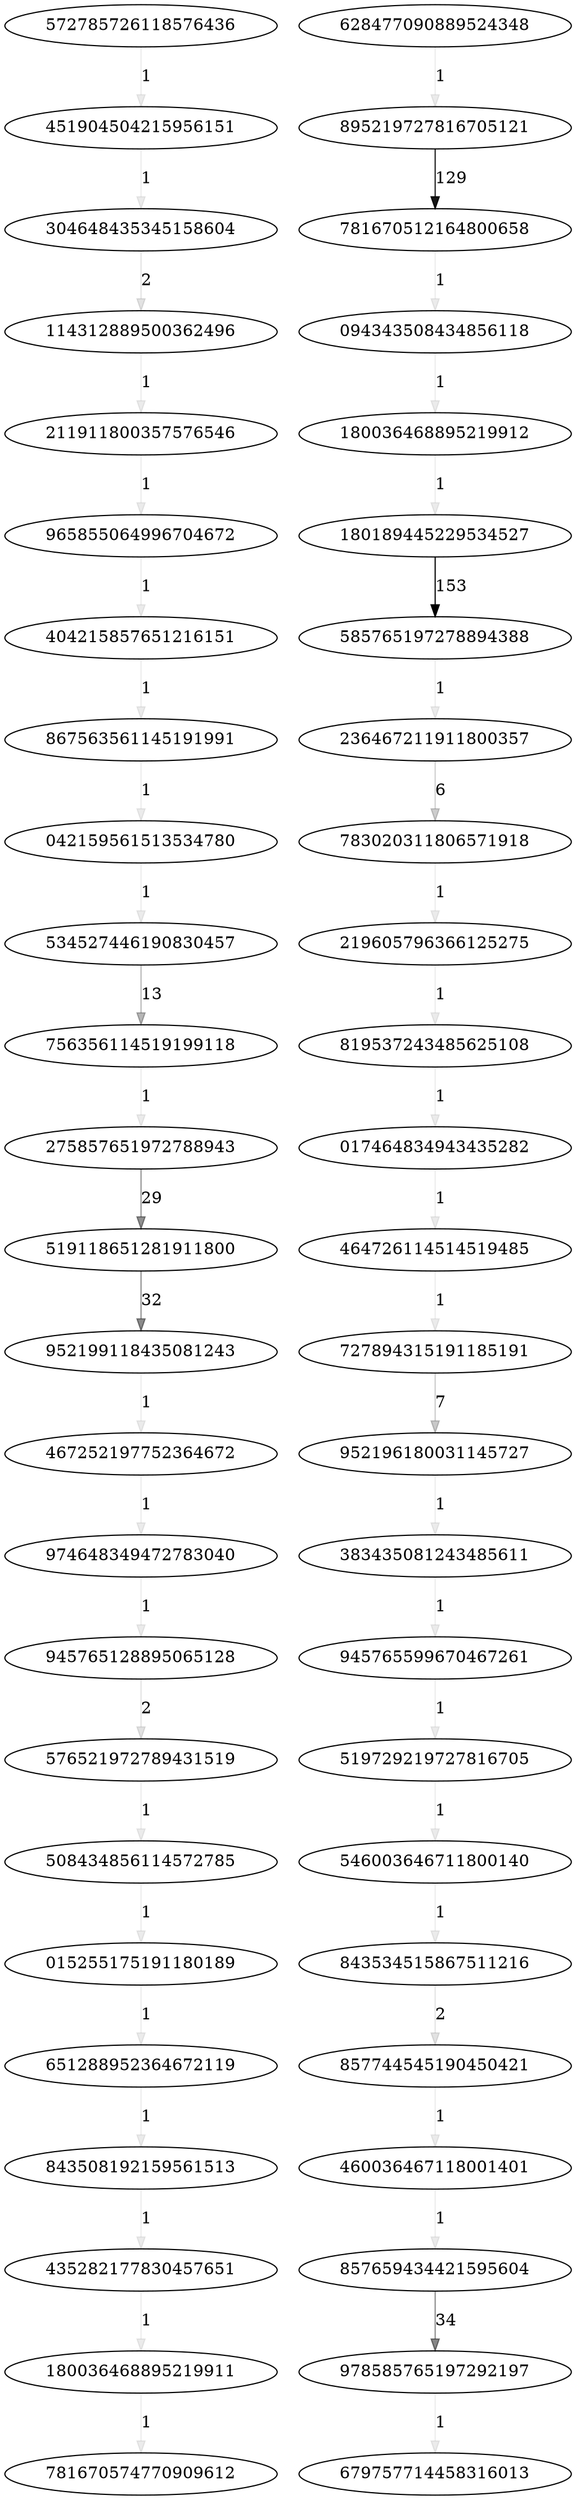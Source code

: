 digraph {
	572785726118576436
	451904504215956151
	304648435345158604
	114312889500362496
	211911800357576546
	965855064996704672
	867563561145191991
	042159561513534780
	534527446190830457
	404215857651216151
	756356114519199118
	275857651972788943
	519118651281911800
	952199118435081243
	467252197752364672
	974648349472783040
	945765128895065128
	576521972789431519
	508434856114572785
	651288952364672119
	843508192159561513
	015255175191180189
	435282177830457651
	180036468895219911
	781670574770909612
	628477090889524348
	895219727816705121
	781670512164800658
	094343508434856118
	180036468895219912
	180189445229534527
	585765197278894388
	236467211911800357
	783020311806571918
	219605796366125275
	819537243485625108
	017464834943435282
	464726114514519485
	727894315191185191
	952196180031145727
	383435081243485611
	945765599670467261
	519729219727816705
	546003646711800140
	843534515867511216
	857744545190450421
	460036467118001401
	857659434421595604
	978585765197292197
	679757714458316013
	572785726118576436 -> 451904504215956151 [label=1 color="#00000014"]
	451904504215956151 -> 304648435345158604 [label=1 color="#00000014"]
	304648435345158604 -> 114312889500362496 [label=2 color="#0000001d"]
	114312889500362496 -> 211911800357576546 [label=1 color="#00000014"]
	211911800357576546 -> 965855064996704672 [label=1 color="#00000014"]
	965855064996704672 -> 404215857651216151 [label=1 color="#00000014"]
	867563561145191991 -> 042159561513534780 [label=1 color="#00000014"]
	042159561513534780 -> 534527446190830457 [label=1 color="#00000014"]
	534527446190830457 -> 756356114519199118 [label=13 color="#0000004a"]
	404215857651216151 -> 867563561145191991 [label=1 color="#00000014"]
	756356114519199118 -> 275857651972788943 [label=1 color="#00000014"]
	275857651972788943 -> 519118651281911800 [label=29 color="#0000006f"]
	519118651281911800 -> 952199118435081243 [label=32 color="#00000074"]
	952199118435081243 -> 467252197752364672 [label=1 color="#00000014"]
	467252197752364672 -> 974648349472783040 [label=1 color="#00000014"]
	974648349472783040 -> 945765128895065128 [label=1 color="#00000014"]
	945765128895065128 -> 576521972789431519 [label=2 color="#0000001d"]
	576521972789431519 -> 508434856114572785 [label=1 color="#00000014"]
	508434856114572785 -> 015255175191180189 [label=1 color="#00000014"]
	651288952364672119 -> 843508192159561513 [label=1 color="#00000014"]
	843508192159561513 -> 435282177830457651 [label=1 color="#00000014"]
	015255175191180189 -> 651288952364672119 [label=1 color="#00000014"]
	435282177830457651 -> 180036468895219911 [label=1 color="#00000014"]
	180036468895219911 -> 781670574770909612 [label=1 color="#00000014"]
	628477090889524348 -> 895219727816705121 [label=1 color="#00000014"]
	895219727816705121 -> 781670512164800658 [label=129 color="#000000ea"]
	781670512164800658 -> 094343508434856118 [label=1 color="#00000014"]
	094343508434856118 -> 180036468895219912 [label=1 color="#00000014"]
	180036468895219912 -> 180189445229534527 [label=1 color="#00000014"]
	180189445229534527 -> 585765197278894388 [label=153 color="#000000ff"]
	585765197278894388 -> 236467211911800357 [label=1 color="#00000014"]
	236467211911800357 -> 783020311806571918 [label=6 color="#00000032"]
	783020311806571918 -> 219605796366125275 [label=1 color="#00000014"]
	219605796366125275 -> 819537243485625108 [label=1 color="#00000014"]
	819537243485625108 -> 017464834943435282 [label=1 color="#00000014"]
	017464834943435282 -> 464726114514519485 [label=1 color="#00000014"]
	464726114514519485 -> 727894315191185191 [label=1 color="#00000014"]
	727894315191185191 -> 952196180031145727 [label=7 color="#00000036"]
	952196180031145727 -> 383435081243485611 [label=1 color="#00000014"]
	383435081243485611 -> 945765599670467261 [label=1 color="#00000014"]
	945765599670467261 -> 519729219727816705 [label=1 color="#00000014"]
	519729219727816705 -> 546003646711800140 [label=1 color="#00000014"]
	546003646711800140 -> 843534515867511216 [label=1 color="#00000014"]
	843534515867511216 -> 857744545190450421 [label=2 color="#0000001d"]
	857744545190450421 -> 460036467118001401 [label=1 color="#00000014"]
	460036467118001401 -> 857659434421595604 [label=1 color="#00000014"]
	857659434421595604 -> 978585765197292197 [label=34 color="#00000078"]
	978585765197292197 -> 679757714458316013 [label=1 color="#00000014"]
}
